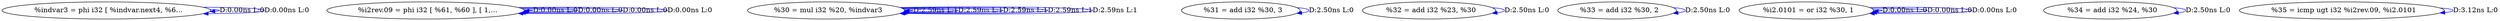 digraph {
Node0x2ede400[label="  %indvar3 = phi i32 [ %indvar.next4, %6..."];
Node0x2ede400 -> Node0x2ede400[label="D:0.00ns L:0",color=blue];
Node0x2ede400 -> Node0x2ede400[label="D:0.00ns L:0",color=blue];
Node0x2ede4e0[label="  %i2rev.09 = phi i32 [ %61, %60 ], [ 1,..."];
Node0x2ede4e0 -> Node0x2ede4e0[label="D:0.00ns L:0",color=blue];
Node0x2ede4e0 -> Node0x2ede4e0[label="D:0.00ns L:0",color=blue];
Node0x2ede4e0 -> Node0x2ede4e0[label="D:0.00ns L:0",color=blue];
Node0x2ede4e0 -> Node0x2ede4e0[label="D:0.00ns L:0",color=blue];
Node0x2ede5c0[label="  %30 = mul i32 %20, %indvar3"];
Node0x2ede5c0 -> Node0x2ede5c0[label="D:2.59ns L:1",color=blue];
Node0x2ede5c0 -> Node0x2ede5c0[label="D:2.59ns L:1",color=blue];
Node0x2ede5c0 -> Node0x2ede5c0[label="D:2.59ns L:1",color=blue];
Node0x2ede5c0 -> Node0x2ede5c0[label="D:2.59ns L:1",color=blue];
Node0x2ede5c0 -> Node0x2ede5c0[label="D:2.59ns L:1",color=blue];
Node0x2ede6a0[label="  %31 = add i32 %30, 3"];
Node0x2ede6a0 -> Node0x2ede6a0[label="D:2.50ns L:0",color=blue];
Node0x2ede780[label="  %32 = add i32 %23, %30"];
Node0x2ede780 -> Node0x2ede780[label="D:2.50ns L:0",color=blue];
Node0x2ee29d0[label="  %33 = add i32 %30, 2"];
Node0x2ee29d0 -> Node0x2ee29d0[label="D:2.50ns L:0",color=blue];
Node0x2ee2ab0[label="  %i2.0101 = or i32 %30, 1"];
Node0x2ee2ab0 -> Node0x2ee2ab0[label="D:0.00ns L:0",color=blue];
Node0x2ee2ab0 -> Node0x2ee2ab0[label="D:0.00ns L:0",color=blue];
Node0x2ee2ab0 -> Node0x2ee2ab0[label="D:0.00ns L:0",color=blue];
Node0x2ee2b90[label="  %34 = add i32 %24, %30"];
Node0x2ee2b90 -> Node0x2ee2b90[label="D:2.50ns L:0",color=blue];
Node0x2ee2c70[label="  %35 = icmp ugt i32 %i2rev.09, %i2.0101"];
Node0x2ee2c70 -> Node0x2ee2c70[label="D:3.12ns L:0",color=blue];
}
